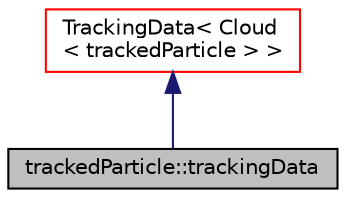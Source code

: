 digraph "trackedParticle::trackingData"
{
  bgcolor="transparent";
  edge [fontname="Helvetica",fontsize="10",labelfontname="Helvetica",labelfontsize="10"];
  node [fontname="Helvetica",fontsize="10",shape=record];
  Node1 [label="trackedParticle::trackingData",height=0.2,width=0.4,color="black", fillcolor="grey75", style="filled", fontcolor="black"];
  Node2 -> Node1 [dir="back",color="midnightblue",fontsize="10",style="solid",fontname="Helvetica"];
  Node2 [label="TrackingData\< Cloud\l\< trackedParticle \> \>",height=0.2,width=0.4,color="red",URL="$a02726.html"];
}
